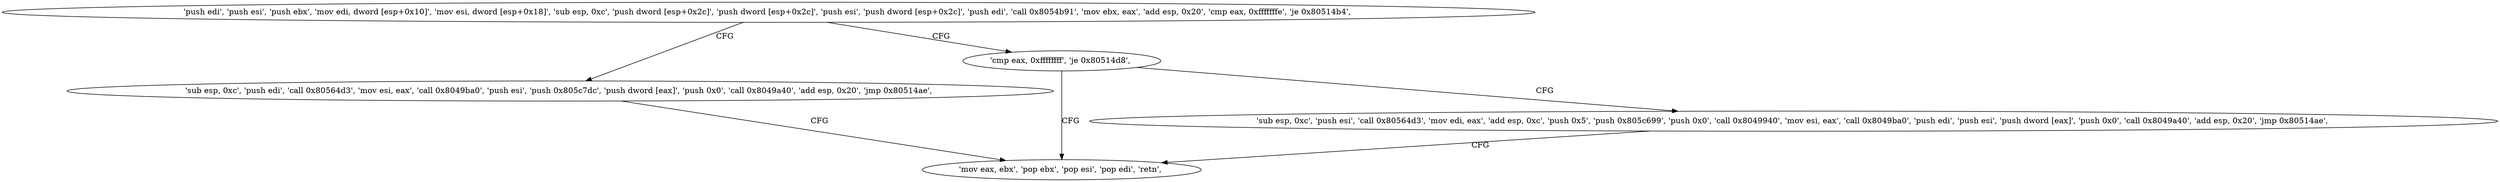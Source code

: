 digraph "func" {
"134550654" [label = "'push edi', 'push esi', 'push ebx', 'mov edi, dword [esp+0x10]', 'mov esi, dword [esp+0x18]', 'sub esp, 0xc', 'push dword [esp+0x2c]', 'push dword [esp+0x2c]', 'push esi', 'push dword [esp+0x2c]', 'push edi', 'call 0x8054b91', 'mov ebx, eax', 'add esp, 0x20', 'cmp eax, 0xfffffffe', 'je 0x80514b4', " ]
"134550708" [label = "'sub esp, 0xc', 'push edi', 'call 0x80564d3', 'mov esi, eax', 'call 0x8049ba0', 'push esi', 'push 0x805c7dc', 'push dword [eax]', 'push 0x0', 'call 0x8049a40', 'add esp, 0x20', 'jmp 0x80514ae', " ]
"134550697" [label = "'cmp eax, 0xffffffff', 'je 0x80514d8', " ]
"134550702" [label = "'mov eax, ebx', 'pop ebx', 'pop esi', 'pop edi', 'retn', " ]
"134550744" [label = "'sub esp, 0xc', 'push esi', 'call 0x80564d3', 'mov edi, eax', 'add esp, 0xc', 'push 0x5', 'push 0x805c699', 'push 0x0', 'call 0x8049940', 'mov esi, eax', 'call 0x8049ba0', 'push edi', 'push esi', 'push dword [eax]', 'push 0x0', 'call 0x8049a40', 'add esp, 0x20', 'jmp 0x80514ae', " ]
"134550654" -> "134550708" [ label = "CFG" ]
"134550654" -> "134550697" [ label = "CFG" ]
"134550708" -> "134550702" [ label = "CFG" ]
"134550697" -> "134550744" [ label = "CFG" ]
"134550697" -> "134550702" [ label = "CFG" ]
"134550744" -> "134550702" [ label = "CFG" ]
}

